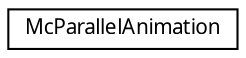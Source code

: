 digraph G
{
  edge [fontname="FreeSans.ttf",fontsize="10",labelfontname="FreeSans.ttf",labelfontsize="10"];
  node [fontname="FreeSans.ttf",fontsize="10",shape=record];
  rankdir=LR;
  Node1 [label="McParallelAnimation",height=0.2,width=0.4,color="black", fillcolor="white", style="filled",URL="$class_mc_parallel_animation.html"];
}
